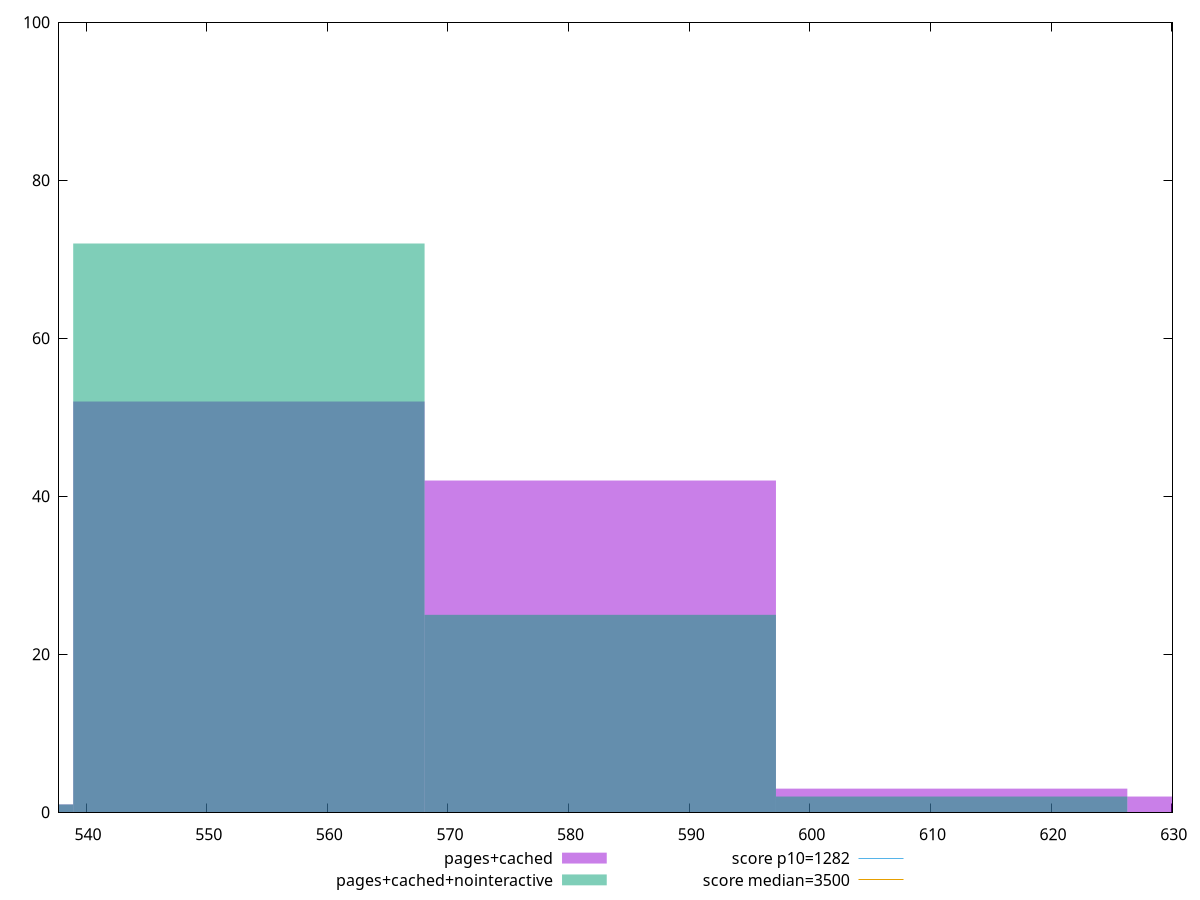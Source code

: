 reset

$pagesCached <<EOF
582.6266207577597 42
553.4952897198717 52
611.7579517956477 3
640.8892828335357 2
524.3639586819837 1
EOF

$pagesCachedNointeractive <<EOF
582.6266207577597 25
553.4952897198717 72
611.7579517956477 2
524.3639586819837 1
EOF

set key outside below
set boxwidth 29.131331037887986
set xrange [537.7520000000004:630.0680000000001]
set yrange [0:100]
set style fill transparent solid 0.5 noborder

set parametric
set terminal svg size 640, 500 enhanced background rgb 'white'
set output "report_00007_2020-12-11T15:55:29.892Z/bootup-time/comparison/histogram/2_vs_3.svg"

plot $pagesCached title "pages+cached" with boxes, \
     $pagesCachedNointeractive title "pages+cached+nointeractive" with boxes, \
     1282,t title "score p10=1282", \
     3500,t title "score median=3500"

reset
